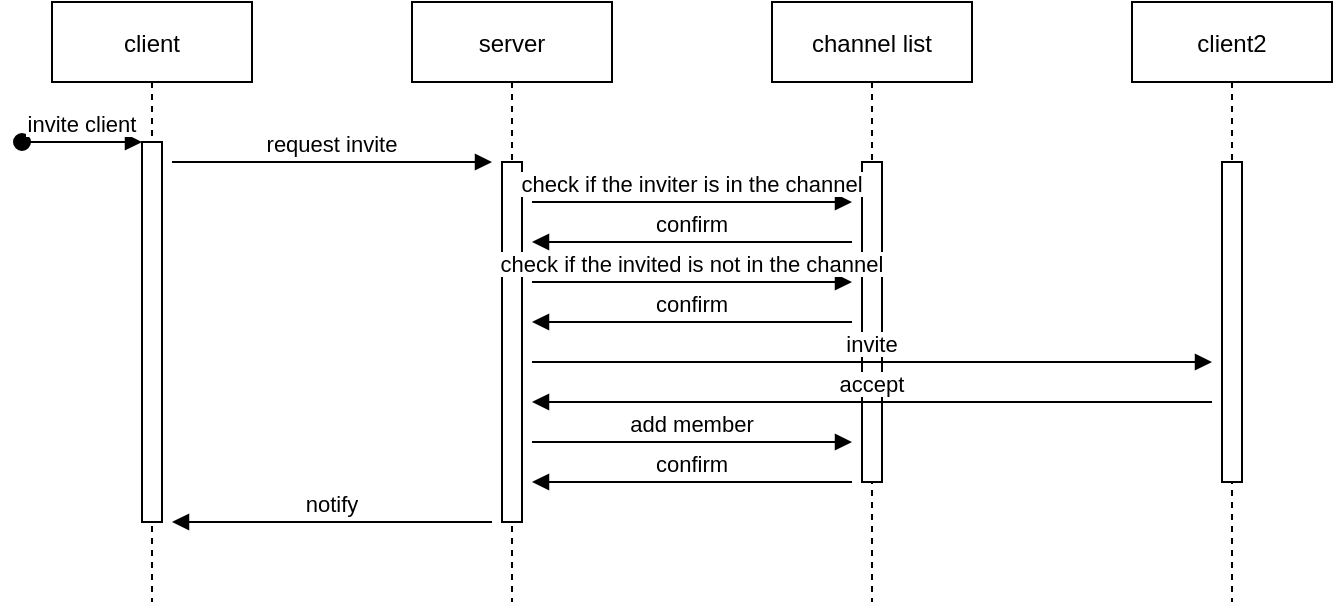 <mxfile version="15.8.9" type="device"><diagram id="1yqujNd9WalPV2OLOWvL" name="Page-1"><mxGraphModel dx="981" dy="452" grid="1" gridSize="10" guides="1" tooltips="1" connect="1" arrows="1" fold="1" page="1" pageScale="1" pageWidth="827" pageHeight="1169" math="0" shadow="0"><root><mxCell id="0"/><mxCell id="1" parent="0"/><mxCell id="XZa6OAayrjGvEmlyfOTU-2" value="client" style="shape=umlLifeline;perimeter=lifelinePerimeter;container=1;collapsible=0;recursiveResize=0;rounded=0;shadow=0;strokeWidth=1;" vertex="1" parent="1"><mxGeometry x="120" y="80" width="100" height="300" as="geometry"/></mxCell><mxCell id="XZa6OAayrjGvEmlyfOTU-3" value="" style="points=[];perimeter=orthogonalPerimeter;rounded=0;shadow=0;strokeWidth=1;" vertex="1" parent="XZa6OAayrjGvEmlyfOTU-2"><mxGeometry x="45" y="70" width="10" height="190" as="geometry"/></mxCell><mxCell id="XZa6OAayrjGvEmlyfOTU-4" value="invite client" style="verticalAlign=bottom;startArrow=oval;endArrow=block;startSize=8;shadow=0;strokeWidth=1;" edge="1" parent="XZa6OAayrjGvEmlyfOTU-2" target="XZa6OAayrjGvEmlyfOTU-3"><mxGeometry relative="1" as="geometry"><mxPoint x="-15" y="70" as="sourcePoint"/></mxGeometry></mxCell><mxCell id="XZa6OAayrjGvEmlyfOTU-5" value="server" style="shape=umlLifeline;perimeter=lifelinePerimeter;container=1;collapsible=0;recursiveResize=0;rounded=0;shadow=0;strokeWidth=1;" vertex="1" parent="1"><mxGeometry x="300" y="80" width="100" height="300" as="geometry"/></mxCell><mxCell id="XZa6OAayrjGvEmlyfOTU-6" value="" style="points=[];perimeter=orthogonalPerimeter;rounded=0;shadow=0;strokeWidth=1;" vertex="1" parent="XZa6OAayrjGvEmlyfOTU-5"><mxGeometry x="45" y="80" width="10" height="180" as="geometry"/></mxCell><mxCell id="XZa6OAayrjGvEmlyfOTU-8" value="request invite" style="verticalAlign=bottom;endArrow=block;shadow=0;strokeWidth=1;" edge="1" parent="1"><mxGeometry relative="1" as="geometry"><mxPoint x="180" y="160" as="sourcePoint"/><mxPoint x="340" y="160" as="targetPoint"/></mxGeometry></mxCell><mxCell id="XZa6OAayrjGvEmlyfOTU-9" value="channel list" style="shape=umlLifeline;perimeter=lifelinePerimeter;container=1;collapsible=0;recursiveResize=0;rounded=0;shadow=0;strokeWidth=1;" vertex="1" parent="1"><mxGeometry x="480" y="80" width="100" height="300" as="geometry"/></mxCell><mxCell id="XZa6OAayrjGvEmlyfOTU-10" value="" style="points=[];perimeter=orthogonalPerimeter;rounded=0;shadow=0;strokeWidth=1;" vertex="1" parent="XZa6OAayrjGvEmlyfOTU-9"><mxGeometry x="45" y="80" width="10" height="160" as="geometry"/></mxCell><mxCell id="XZa6OAayrjGvEmlyfOTU-11" value="check if the inviter is in the channel" style="verticalAlign=bottom;endArrow=block;shadow=0;strokeWidth=1;" edge="1" parent="1"><mxGeometry relative="1" as="geometry"><mxPoint x="360" y="180.0" as="sourcePoint"/><mxPoint x="520" y="180" as="targetPoint"/></mxGeometry></mxCell><mxCell id="XZa6OAayrjGvEmlyfOTU-12" value="confirm" style="verticalAlign=bottom;endArrow=block;entryX=1;entryY=0;shadow=0;strokeWidth=1;" edge="1" parent="1"><mxGeometry relative="1" as="geometry"><mxPoint x="520" y="200" as="sourcePoint"/><mxPoint x="360" y="200" as="targetPoint"/></mxGeometry></mxCell><mxCell id="XZa6OAayrjGvEmlyfOTU-13" value="check if the invited is not in the channel" style="verticalAlign=bottom;endArrow=block;shadow=0;strokeWidth=1;" edge="1" parent="1"><mxGeometry relative="1" as="geometry"><mxPoint x="360" y="220.0" as="sourcePoint"/><mxPoint x="520" y="220" as="targetPoint"/></mxGeometry></mxCell><mxCell id="XZa6OAayrjGvEmlyfOTU-14" value="confirm" style="verticalAlign=bottom;endArrow=block;entryX=1;entryY=0;shadow=0;strokeWidth=1;" edge="1" parent="1"><mxGeometry relative="1" as="geometry"><mxPoint x="520" y="240" as="sourcePoint"/><mxPoint x="360" y="240" as="targetPoint"/></mxGeometry></mxCell><mxCell id="XZa6OAayrjGvEmlyfOTU-15" value="client2" style="shape=umlLifeline;perimeter=lifelinePerimeter;container=1;collapsible=0;recursiveResize=0;rounded=0;shadow=0;strokeWidth=1;" vertex="1" parent="1"><mxGeometry x="660" y="80" width="100" height="300" as="geometry"/></mxCell><mxCell id="XZa6OAayrjGvEmlyfOTU-16" value="" style="points=[];perimeter=orthogonalPerimeter;rounded=0;shadow=0;strokeWidth=1;" vertex="1" parent="XZa6OAayrjGvEmlyfOTU-15"><mxGeometry x="45" y="80" width="10" height="160" as="geometry"/></mxCell><mxCell id="XZa6OAayrjGvEmlyfOTU-17" value="invite" style="verticalAlign=bottom;endArrow=block;shadow=0;strokeWidth=1;" edge="1" parent="1"><mxGeometry relative="1" as="geometry"><mxPoint x="360" y="260" as="sourcePoint"/><mxPoint x="700" y="260" as="targetPoint"/></mxGeometry></mxCell><mxCell id="XZa6OAayrjGvEmlyfOTU-18" value="accept" style="verticalAlign=bottom;endArrow=block;shadow=0;strokeWidth=1;" edge="1" parent="1"><mxGeometry relative="1" as="geometry"><mxPoint x="700" y="280" as="sourcePoint"/><mxPoint x="360" y="280" as="targetPoint"/></mxGeometry></mxCell><mxCell id="XZa6OAayrjGvEmlyfOTU-7" value="notify" style="verticalAlign=bottom;endArrow=block;entryX=1;entryY=0;shadow=0;strokeWidth=1;" edge="1" parent="1"><mxGeometry relative="1" as="geometry"><mxPoint x="340" y="340" as="sourcePoint"/><mxPoint x="180" y="340" as="targetPoint"/></mxGeometry></mxCell><mxCell id="XZa6OAayrjGvEmlyfOTU-19" value="add member" style="verticalAlign=bottom;endArrow=block;shadow=0;strokeWidth=1;" edge="1" parent="1"><mxGeometry relative="1" as="geometry"><mxPoint x="360" y="300.0" as="sourcePoint"/><mxPoint x="520" y="300" as="targetPoint"/></mxGeometry></mxCell><mxCell id="XZa6OAayrjGvEmlyfOTU-20" value="confirm" style="verticalAlign=bottom;endArrow=block;entryX=1;entryY=0;shadow=0;strokeWidth=1;" edge="1" parent="1"><mxGeometry relative="1" as="geometry"><mxPoint x="520" y="320" as="sourcePoint"/><mxPoint x="360" y="320" as="targetPoint"/></mxGeometry></mxCell></root></mxGraphModel></diagram></mxfile>